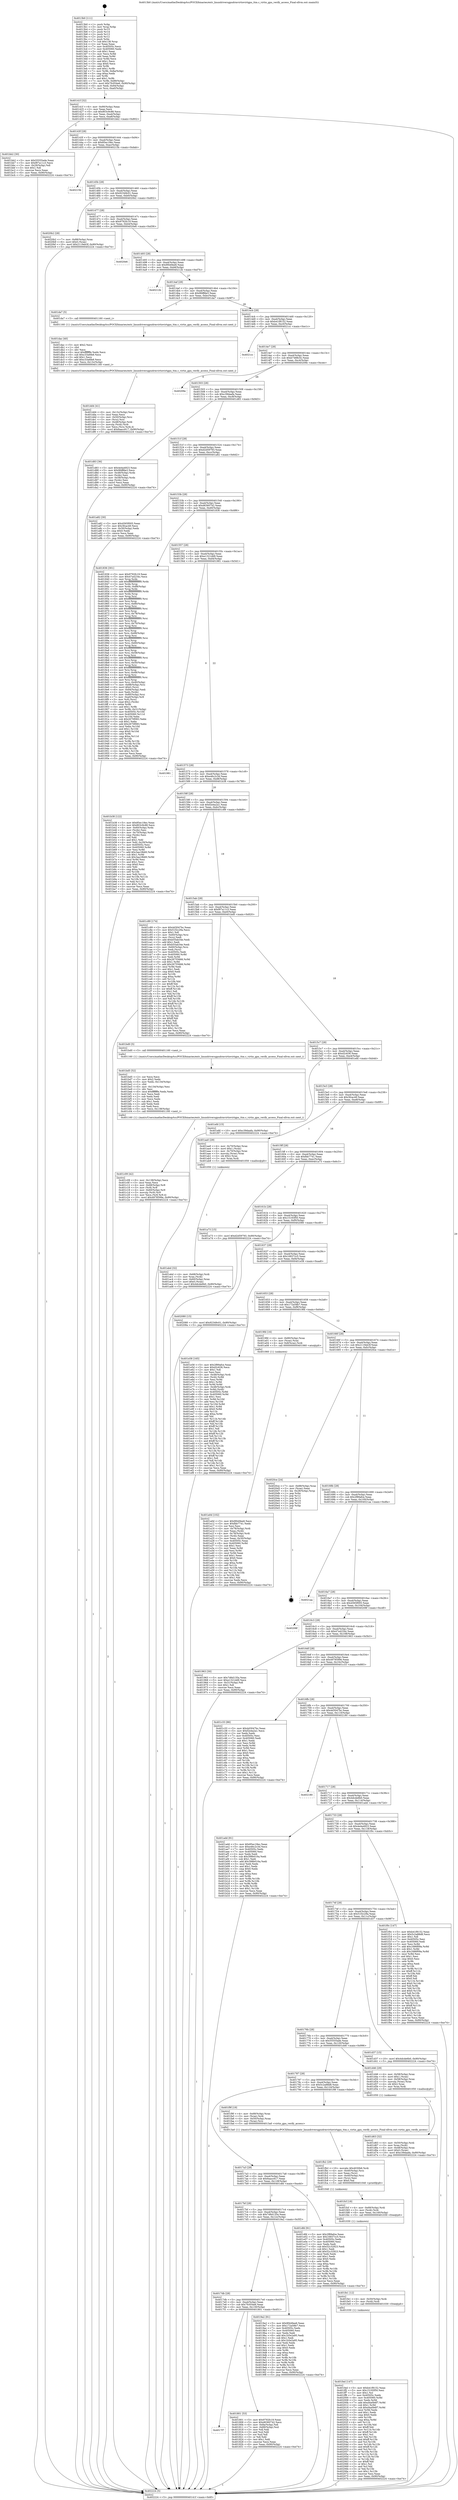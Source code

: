 digraph "0x4013b0" {
  label = "0x4013b0 (/mnt/c/Users/mathe/Desktop/tcc/POCII/binaries/extr_linuxdriversgpudrmvirtiovirtgpu_ttm.c_virtio_gpu_verify_access_Final-ollvm.out::main(0))"
  labelloc = "t"
  node[shape=record]

  Entry [label="",width=0.3,height=0.3,shape=circle,fillcolor=black,style=filled]
  "0x40141f" [label="{
     0x40141f [32]\l
     | [instrs]\l
     &nbsp;&nbsp;0x40141f \<+6\>: mov -0x90(%rbp),%eax\l
     &nbsp;&nbsp;0x401425 \<+2\>: mov %eax,%ecx\l
     &nbsp;&nbsp;0x401427 \<+6\>: sub $0x803c9c88,%ecx\l
     &nbsp;&nbsp;0x40142d \<+6\>: mov %eax,-0xa4(%rbp)\l
     &nbsp;&nbsp;0x401433 \<+6\>: mov %ecx,-0xa8(%rbp)\l
     &nbsp;&nbsp;0x401439 \<+6\>: je 0000000000401bb2 \<main+0x802\>\l
  }"]
  "0x401bb2" [label="{
     0x401bb2 [30]\l
     | [instrs]\l
     &nbsp;&nbsp;0x401bb2 \<+5\>: mov $0x55555ade,%eax\l
     &nbsp;&nbsp;0x401bb7 \<+5\>: mov $0xf97a11c3,%ecx\l
     &nbsp;&nbsp;0x401bbc \<+3\>: mov -0x29(%rbp),%dl\l
     &nbsp;&nbsp;0x401bbf \<+3\>: test $0x1,%dl\l
     &nbsp;&nbsp;0x401bc2 \<+3\>: cmovne %ecx,%eax\l
     &nbsp;&nbsp;0x401bc5 \<+6\>: mov %eax,-0x90(%rbp)\l
     &nbsp;&nbsp;0x401bcb \<+5\>: jmp 0000000000402224 \<main+0xe74\>\l
  }"]
  "0x40143f" [label="{
     0x40143f [28]\l
     | [instrs]\l
     &nbsp;&nbsp;0x40143f \<+5\>: jmp 0000000000401444 \<main+0x94\>\l
     &nbsp;&nbsp;0x401444 \<+6\>: mov -0xa4(%rbp),%eax\l
     &nbsp;&nbsp;0x40144a \<+5\>: sub $0x85ec18ec,%eax\l
     &nbsp;&nbsp;0x40144f \<+6\>: mov %eax,-0xac(%rbp)\l
     &nbsp;&nbsp;0x401455 \<+6\>: je 000000000040215b \<main+0xdab\>\l
  }"]
  Exit [label="",width=0.3,height=0.3,shape=circle,fillcolor=black,style=filled,peripheries=2]
  "0x40215b" [label="{
     0x40215b\l
  }", style=dashed]
  "0x40145b" [label="{
     0x40145b [28]\l
     | [instrs]\l
     &nbsp;&nbsp;0x40145b \<+5\>: jmp 0000000000401460 \<main+0xb0\>\l
     &nbsp;&nbsp;0x401460 \<+6\>: mov -0xa4(%rbp),%eax\l
     &nbsp;&nbsp;0x401466 \<+5\>: sub $0x92349c01,%eax\l
     &nbsp;&nbsp;0x40146b \<+6\>: mov %eax,-0xb0(%rbp)\l
     &nbsp;&nbsp;0x401471 \<+6\>: je 00000000004020b2 \<main+0xd02\>\l
  }"]
  "0x401fed" [label="{
     0x401fed [147]\l
     | [instrs]\l
     &nbsp;&nbsp;0x401fed \<+5\>: mov $0xb41f8152,%eax\l
     &nbsp;&nbsp;0x401ff2 \<+5\>: mov $0x15193f50,%esi\l
     &nbsp;&nbsp;0x401ff7 \<+2\>: mov $0x1,%cl\l
     &nbsp;&nbsp;0x401ff9 \<+7\>: mov 0x40505c,%edx\l
     &nbsp;&nbsp;0x402000 \<+8\>: mov 0x405060,%r8d\l
     &nbsp;&nbsp;0x402008 \<+3\>: mov %edx,%r9d\l
     &nbsp;&nbsp;0x40200b \<+7\>: add $0xd4a0b6f7,%r9d\l
     &nbsp;&nbsp;0x402012 \<+4\>: sub $0x1,%r9d\l
     &nbsp;&nbsp;0x402016 \<+7\>: sub $0xd4a0b6f7,%r9d\l
     &nbsp;&nbsp;0x40201d \<+4\>: imul %r9d,%edx\l
     &nbsp;&nbsp;0x402021 \<+3\>: and $0x1,%edx\l
     &nbsp;&nbsp;0x402024 \<+3\>: cmp $0x0,%edx\l
     &nbsp;&nbsp;0x402027 \<+4\>: sete %r10b\l
     &nbsp;&nbsp;0x40202b \<+4\>: cmp $0xa,%r8d\l
     &nbsp;&nbsp;0x40202f \<+4\>: setl %r11b\l
     &nbsp;&nbsp;0x402033 \<+3\>: mov %r10b,%bl\l
     &nbsp;&nbsp;0x402036 \<+3\>: xor $0xff,%bl\l
     &nbsp;&nbsp;0x402039 \<+3\>: mov %r11b,%r14b\l
     &nbsp;&nbsp;0x40203c \<+4\>: xor $0xff,%r14b\l
     &nbsp;&nbsp;0x402040 \<+3\>: xor $0x1,%cl\l
     &nbsp;&nbsp;0x402043 \<+3\>: mov %bl,%r15b\l
     &nbsp;&nbsp;0x402046 \<+4\>: and $0xff,%r15b\l
     &nbsp;&nbsp;0x40204a \<+3\>: and %cl,%r10b\l
     &nbsp;&nbsp;0x40204d \<+3\>: mov %r14b,%r12b\l
     &nbsp;&nbsp;0x402050 \<+4\>: and $0xff,%r12b\l
     &nbsp;&nbsp;0x402054 \<+3\>: and %cl,%r11b\l
     &nbsp;&nbsp;0x402057 \<+3\>: or %r10b,%r15b\l
     &nbsp;&nbsp;0x40205a \<+3\>: or %r11b,%r12b\l
     &nbsp;&nbsp;0x40205d \<+3\>: xor %r12b,%r15b\l
     &nbsp;&nbsp;0x402060 \<+3\>: or %r14b,%bl\l
     &nbsp;&nbsp;0x402063 \<+3\>: xor $0xff,%bl\l
     &nbsp;&nbsp;0x402066 \<+3\>: or $0x1,%cl\l
     &nbsp;&nbsp;0x402069 \<+2\>: and %cl,%bl\l
     &nbsp;&nbsp;0x40206b \<+3\>: or %bl,%r15b\l
     &nbsp;&nbsp;0x40206e \<+4\>: test $0x1,%r15b\l
     &nbsp;&nbsp;0x402072 \<+3\>: cmovne %esi,%eax\l
     &nbsp;&nbsp;0x402075 \<+6\>: mov %eax,-0x90(%rbp)\l
     &nbsp;&nbsp;0x40207b \<+5\>: jmp 0000000000402224 \<main+0xe74\>\l
  }"]
  "0x4020b2" [label="{
     0x4020b2 [28]\l
     | [instrs]\l
     &nbsp;&nbsp;0x4020b2 \<+7\>: mov -0x88(%rbp),%rax\l
     &nbsp;&nbsp;0x4020b9 \<+6\>: movl $0x0,(%rax)\l
     &nbsp;&nbsp;0x4020bf \<+10\>: movl $0x2119eb3f,-0x90(%rbp)\l
     &nbsp;&nbsp;0x4020c9 \<+5\>: jmp 0000000000402224 \<main+0xe74\>\l
  }"]
  "0x401477" [label="{
     0x401477 [28]\l
     | [instrs]\l
     &nbsp;&nbsp;0x401477 \<+5\>: jmp 000000000040147c \<main+0xcc\>\l
     &nbsp;&nbsp;0x40147c \<+6\>: mov -0xa4(%rbp),%eax\l
     &nbsp;&nbsp;0x401482 \<+5\>: sub $0x9792fc19,%eax\l
     &nbsp;&nbsp;0x401487 \<+6\>: mov %eax,-0xb4(%rbp)\l
     &nbsp;&nbsp;0x40148d \<+6\>: je 00000000004020e6 \<main+0xd36\>\l
  }"]
  "0x401fe1" [label="{
     0x401fe1 [12]\l
     | [instrs]\l
     &nbsp;&nbsp;0x401fe1 \<+4\>: mov -0x50(%rbp),%rdi\l
     &nbsp;&nbsp;0x401fe5 \<+3\>: mov (%rdi),%rdi\l
     &nbsp;&nbsp;0x401fe8 \<+5\>: call 0000000000401030 \<free@plt\>\l
     | [calls]\l
     &nbsp;&nbsp;0x401030 \{1\} (unknown)\l
  }"]
  "0x4020e6" [label="{
     0x4020e6\l
  }", style=dashed]
  "0x401493" [label="{
     0x401493 [28]\l
     | [instrs]\l
     &nbsp;&nbsp;0x401493 \<+5\>: jmp 0000000000401498 \<main+0xe8\>\l
     &nbsp;&nbsp;0x401498 \<+6\>: mov -0xa4(%rbp),%eax\l
     &nbsp;&nbsp;0x40149e \<+5\>: sub $0x9f449ee6,%eax\l
     &nbsp;&nbsp;0x4014a3 \<+6\>: mov %eax,-0xb8(%rbp)\l
     &nbsp;&nbsp;0x4014a9 \<+6\>: je 000000000040212b \<main+0xd7b\>\l
  }"]
  "0x401fcf" [label="{
     0x401fcf [18]\l
     | [instrs]\l
     &nbsp;&nbsp;0x401fcf \<+4\>: mov -0x68(%rbp),%rdi\l
     &nbsp;&nbsp;0x401fd3 \<+3\>: mov (%rdi),%rdi\l
     &nbsp;&nbsp;0x401fd6 \<+6\>: mov %eax,-0x140(%rbp)\l
     &nbsp;&nbsp;0x401fdc \<+5\>: call 0000000000401030 \<free@plt\>\l
     | [calls]\l
     &nbsp;&nbsp;0x401030 \{1\} (unknown)\l
  }"]
  "0x40212b" [label="{
     0x40212b\l
  }", style=dashed]
  "0x4014af" [label="{
     0x4014af [28]\l
     | [instrs]\l
     &nbsp;&nbsp;0x4014af \<+5\>: jmp 00000000004014b4 \<main+0x104\>\l
     &nbsp;&nbsp;0x4014b4 \<+6\>: mov -0xa4(%rbp),%eax\l
     &nbsp;&nbsp;0x4014ba \<+5\>: sub $0x9fdffde3,%eax\l
     &nbsp;&nbsp;0x4014bf \<+6\>: mov %eax,-0xbc(%rbp)\l
     &nbsp;&nbsp;0x4014c5 \<+6\>: je 0000000000401da7 \<main+0x9f7\>\l
  }"]
  "0x401fb2" [label="{
     0x401fb2 [29]\l
     | [instrs]\l
     &nbsp;&nbsp;0x401fb2 \<+10\>: movabs $0x4030b6,%rdi\l
     &nbsp;&nbsp;0x401fbc \<+4\>: mov -0x40(%rbp),%rsi\l
     &nbsp;&nbsp;0x401fc0 \<+2\>: mov %eax,(%rsi)\l
     &nbsp;&nbsp;0x401fc2 \<+4\>: mov -0x40(%rbp),%rsi\l
     &nbsp;&nbsp;0x401fc6 \<+2\>: mov (%rsi),%esi\l
     &nbsp;&nbsp;0x401fc8 \<+2\>: mov $0x0,%al\l
     &nbsp;&nbsp;0x401fca \<+5\>: call 0000000000401040 \<printf@plt\>\l
     | [calls]\l
     &nbsp;&nbsp;0x401040 \{1\} (unknown)\l
  }"]
  "0x401da7" [label="{
     0x401da7 [5]\l
     | [instrs]\l
     &nbsp;&nbsp;0x401da7 \<+5\>: call 0000000000401160 \<next_i\>\l
     | [calls]\l
     &nbsp;&nbsp;0x401160 \{1\} (/mnt/c/Users/mathe/Desktop/tcc/POCII/binaries/extr_linuxdriversgpudrmvirtiovirtgpu_ttm.c_virtio_gpu_verify_access_Final-ollvm.out::next_i)\l
  }"]
  "0x4014cb" [label="{
     0x4014cb [28]\l
     | [instrs]\l
     &nbsp;&nbsp;0x4014cb \<+5\>: jmp 00000000004014d0 \<main+0x120\>\l
     &nbsp;&nbsp;0x4014d0 \<+6\>: mov -0xa4(%rbp),%eax\l
     &nbsp;&nbsp;0x4014d6 \<+5\>: sub $0xb41f8152,%eax\l
     &nbsp;&nbsp;0x4014db \<+6\>: mov %eax,-0xc0(%rbp)\l
     &nbsp;&nbsp;0x4014e1 \<+6\>: je 00000000004021cc \<main+0xe1c\>\l
  }"]
  "0x401dd4" [label="{
     0x401dd4 [41]\l
     | [instrs]\l
     &nbsp;&nbsp;0x401dd4 \<+6\>: mov -0x13c(%rbp),%ecx\l
     &nbsp;&nbsp;0x401dda \<+3\>: imul %eax,%ecx\l
     &nbsp;&nbsp;0x401ddd \<+4\>: mov -0x50(%rbp),%rsi\l
     &nbsp;&nbsp;0x401de1 \<+3\>: mov (%rsi),%rsi\l
     &nbsp;&nbsp;0x401de4 \<+4\>: mov -0x48(%rbp),%rdi\l
     &nbsp;&nbsp;0x401de8 \<+3\>: movslq (%rdi),%rdi\l
     &nbsp;&nbsp;0x401deb \<+3\>: mov %ecx,(%rsi,%rdi,4)\l
     &nbsp;&nbsp;0x401dee \<+10\>: movl $0x6aacc617,-0x90(%rbp)\l
     &nbsp;&nbsp;0x401df8 \<+5\>: jmp 0000000000402224 \<main+0xe74\>\l
  }"]
  "0x4021cc" [label="{
     0x4021cc\l
  }", style=dashed]
  "0x4014e7" [label="{
     0x4014e7 [28]\l
     | [instrs]\l
     &nbsp;&nbsp;0x4014e7 \<+5\>: jmp 00000000004014ec \<main+0x13c\>\l
     &nbsp;&nbsp;0x4014ec \<+6\>: mov -0xa4(%rbp),%eax\l
     &nbsp;&nbsp;0x4014f2 \<+5\>: sub $0xb7488c5c,%eax\l
     &nbsp;&nbsp;0x4014f7 \<+6\>: mov %eax,-0xc4(%rbp)\l
     &nbsp;&nbsp;0x4014fd \<+6\>: je 000000000040209e \<main+0xcee\>\l
  }"]
  "0x401dac" [label="{
     0x401dac [40]\l
     | [instrs]\l
     &nbsp;&nbsp;0x401dac \<+5\>: mov $0x2,%ecx\l
     &nbsp;&nbsp;0x401db1 \<+1\>: cltd\l
     &nbsp;&nbsp;0x401db2 \<+2\>: idiv %ecx\l
     &nbsp;&nbsp;0x401db4 \<+6\>: imul $0xfffffffe,%edx,%ecx\l
     &nbsp;&nbsp;0x401dba \<+6\>: sub $0xc33a6fe8,%ecx\l
     &nbsp;&nbsp;0x401dc0 \<+3\>: add $0x1,%ecx\l
     &nbsp;&nbsp;0x401dc3 \<+6\>: add $0xc33a6fe8,%ecx\l
     &nbsp;&nbsp;0x401dc9 \<+6\>: mov %ecx,-0x13c(%rbp)\l
     &nbsp;&nbsp;0x401dcf \<+5\>: call 0000000000401160 \<next_i\>\l
     | [calls]\l
     &nbsp;&nbsp;0x401160 \{1\} (/mnt/c/Users/mathe/Desktop/tcc/POCII/binaries/extr_linuxdriversgpudrmvirtiovirtgpu_ttm.c_virtio_gpu_verify_access_Final-ollvm.out::next_i)\l
  }"]
  "0x40209e" [label="{
     0x40209e\l
  }", style=dashed]
  "0x401503" [label="{
     0x401503 [28]\l
     | [instrs]\l
     &nbsp;&nbsp;0x401503 \<+5\>: jmp 0000000000401508 \<main+0x158\>\l
     &nbsp;&nbsp;0x401508 \<+6\>: mov -0xa4(%rbp),%eax\l
     &nbsp;&nbsp;0x40150e \<+5\>: sub $0xc39daafa,%eax\l
     &nbsp;&nbsp;0x401513 \<+6\>: mov %eax,-0xc8(%rbp)\l
     &nbsp;&nbsp;0x401519 \<+6\>: je 0000000000401d83 \<main+0x9d3\>\l
  }"]
  "0x401d63" [label="{
     0x401d63 [32]\l
     | [instrs]\l
     &nbsp;&nbsp;0x401d63 \<+4\>: mov -0x50(%rbp),%rdi\l
     &nbsp;&nbsp;0x401d67 \<+3\>: mov %rax,(%rdi)\l
     &nbsp;&nbsp;0x401d6a \<+4\>: mov -0x48(%rbp),%rax\l
     &nbsp;&nbsp;0x401d6e \<+6\>: movl $0x0,(%rax)\l
     &nbsp;&nbsp;0x401d74 \<+10\>: movl $0xc39daafa,-0x90(%rbp)\l
     &nbsp;&nbsp;0x401d7e \<+5\>: jmp 0000000000402224 \<main+0xe74\>\l
  }"]
  "0x401d83" [label="{
     0x401d83 [36]\l
     | [instrs]\l
     &nbsp;&nbsp;0x401d83 \<+5\>: mov $0x4e4a4923,%eax\l
     &nbsp;&nbsp;0x401d88 \<+5\>: mov $0x9fdffde3,%ecx\l
     &nbsp;&nbsp;0x401d8d \<+4\>: mov -0x48(%rbp),%rdx\l
     &nbsp;&nbsp;0x401d91 \<+2\>: mov (%rdx),%esi\l
     &nbsp;&nbsp;0x401d93 \<+4\>: mov -0x58(%rbp),%rdx\l
     &nbsp;&nbsp;0x401d97 \<+2\>: cmp (%rdx),%esi\l
     &nbsp;&nbsp;0x401d99 \<+3\>: cmovl %ecx,%eax\l
     &nbsp;&nbsp;0x401d9c \<+6\>: mov %eax,-0x90(%rbp)\l
     &nbsp;&nbsp;0x401da2 \<+5\>: jmp 0000000000402224 \<main+0xe74\>\l
  }"]
  "0x40151f" [label="{
     0x40151f [28]\l
     | [instrs]\l
     &nbsp;&nbsp;0x40151f \<+5\>: jmp 0000000000401524 \<main+0x174\>\l
     &nbsp;&nbsp;0x401524 \<+6\>: mov -0xa4(%rbp),%eax\l
     &nbsp;&nbsp;0x40152a \<+5\>: sub $0xd2d59793,%eax\l
     &nbsp;&nbsp;0x40152f \<+6\>: mov %eax,-0xcc(%rbp)\l
     &nbsp;&nbsp;0x401535 \<+6\>: je 0000000000401a82 \<main+0x6d2\>\l
  }"]
  "0x401c09" [label="{
     0x401c09 [42]\l
     | [instrs]\l
     &nbsp;&nbsp;0x401c09 \<+6\>: mov -0x138(%rbp),%ecx\l
     &nbsp;&nbsp;0x401c0f \<+3\>: imul %eax,%ecx\l
     &nbsp;&nbsp;0x401c12 \<+4\>: mov -0x68(%rbp),%r8\l
     &nbsp;&nbsp;0x401c16 \<+3\>: mov (%r8),%r8\l
     &nbsp;&nbsp;0x401c19 \<+4\>: mov -0x60(%rbp),%r9\l
     &nbsp;&nbsp;0x401c1d \<+3\>: movslq (%r9),%r9\l
     &nbsp;&nbsp;0x401c20 \<+4\>: mov %ecx,(%r8,%r9,4)\l
     &nbsp;&nbsp;0x401c24 \<+10\>: movl $0x4978599e,-0x90(%rbp)\l
     &nbsp;&nbsp;0x401c2e \<+5\>: jmp 0000000000402224 \<main+0xe74\>\l
  }"]
  "0x401a82" [label="{
     0x401a82 [30]\l
     | [instrs]\l
     &nbsp;&nbsp;0x401a82 \<+5\>: mov $0x4565f005,%eax\l
     &nbsp;&nbsp;0x401a87 \<+5\>: mov $0x3fcac49,%ecx\l
     &nbsp;&nbsp;0x401a8c \<+3\>: mov -0x30(%rbp),%edx\l
     &nbsp;&nbsp;0x401a8f \<+3\>: cmp $0x0,%edx\l
     &nbsp;&nbsp;0x401a92 \<+3\>: cmove %ecx,%eax\l
     &nbsp;&nbsp;0x401a95 \<+6\>: mov %eax,-0x90(%rbp)\l
     &nbsp;&nbsp;0x401a9b \<+5\>: jmp 0000000000402224 \<main+0xe74\>\l
  }"]
  "0x40153b" [label="{
     0x40153b [28]\l
     | [instrs]\l
     &nbsp;&nbsp;0x40153b \<+5\>: jmp 0000000000401540 \<main+0x190\>\l
     &nbsp;&nbsp;0x401540 \<+6\>: mov -0xa4(%rbp),%eax\l
     &nbsp;&nbsp;0x401546 \<+5\>: sub $0xd6360742,%eax\l
     &nbsp;&nbsp;0x40154b \<+6\>: mov %eax,-0xd0(%rbp)\l
     &nbsp;&nbsp;0x401551 \<+6\>: je 0000000000401836 \<main+0x486\>\l
  }"]
  "0x401bd5" [label="{
     0x401bd5 [52]\l
     | [instrs]\l
     &nbsp;&nbsp;0x401bd5 \<+2\>: xor %ecx,%ecx\l
     &nbsp;&nbsp;0x401bd7 \<+5\>: mov $0x2,%edx\l
     &nbsp;&nbsp;0x401bdc \<+6\>: mov %edx,-0x134(%rbp)\l
     &nbsp;&nbsp;0x401be2 \<+1\>: cltd\l
     &nbsp;&nbsp;0x401be3 \<+6\>: mov -0x134(%rbp),%esi\l
     &nbsp;&nbsp;0x401be9 \<+2\>: idiv %esi\l
     &nbsp;&nbsp;0x401beb \<+6\>: imul $0xfffffffe,%edx,%edx\l
     &nbsp;&nbsp;0x401bf1 \<+2\>: mov %ecx,%edi\l
     &nbsp;&nbsp;0x401bf3 \<+2\>: sub %edx,%edi\l
     &nbsp;&nbsp;0x401bf5 \<+2\>: mov %ecx,%edx\l
     &nbsp;&nbsp;0x401bf7 \<+3\>: sub $0x1,%edx\l
     &nbsp;&nbsp;0x401bfa \<+2\>: add %edx,%edi\l
     &nbsp;&nbsp;0x401bfc \<+2\>: sub %edi,%ecx\l
     &nbsp;&nbsp;0x401bfe \<+6\>: mov %ecx,-0x138(%rbp)\l
     &nbsp;&nbsp;0x401c04 \<+5\>: call 0000000000401160 \<next_i\>\l
     | [calls]\l
     &nbsp;&nbsp;0x401160 \{1\} (/mnt/c/Users/mathe/Desktop/tcc/POCII/binaries/extr_linuxdriversgpudrmvirtiovirtgpu_ttm.c_virtio_gpu_verify_access_Final-ollvm.out::next_i)\l
  }"]
  "0x401836" [label="{
     0x401836 [301]\l
     | [instrs]\l
     &nbsp;&nbsp;0x401836 \<+5\>: mov $0x9792fc19,%eax\l
     &nbsp;&nbsp;0x40183b \<+5\>: mov $0x47a4234c,%ecx\l
     &nbsp;&nbsp;0x401840 \<+3\>: mov %rsp,%rdx\l
     &nbsp;&nbsp;0x401843 \<+4\>: add $0xfffffffffffffff0,%rdx\l
     &nbsp;&nbsp;0x401847 \<+3\>: mov %rdx,%rsp\l
     &nbsp;&nbsp;0x40184a \<+7\>: mov %rdx,-0x88(%rbp)\l
     &nbsp;&nbsp;0x401851 \<+3\>: mov %rsp,%rdx\l
     &nbsp;&nbsp;0x401854 \<+4\>: add $0xfffffffffffffff0,%rdx\l
     &nbsp;&nbsp;0x401858 \<+3\>: mov %rdx,%rsp\l
     &nbsp;&nbsp;0x40185b \<+3\>: mov %rsp,%rsi\l
     &nbsp;&nbsp;0x40185e \<+4\>: add $0xfffffffffffffff0,%rsi\l
     &nbsp;&nbsp;0x401862 \<+3\>: mov %rsi,%rsp\l
     &nbsp;&nbsp;0x401865 \<+4\>: mov %rsi,-0x80(%rbp)\l
     &nbsp;&nbsp;0x401869 \<+3\>: mov %rsp,%rsi\l
     &nbsp;&nbsp;0x40186c \<+4\>: add $0xfffffffffffffff0,%rsi\l
     &nbsp;&nbsp;0x401870 \<+3\>: mov %rsi,%rsp\l
     &nbsp;&nbsp;0x401873 \<+4\>: mov %rsi,-0x78(%rbp)\l
     &nbsp;&nbsp;0x401877 \<+3\>: mov %rsp,%rsi\l
     &nbsp;&nbsp;0x40187a \<+4\>: add $0xfffffffffffffff0,%rsi\l
     &nbsp;&nbsp;0x40187e \<+3\>: mov %rsi,%rsp\l
     &nbsp;&nbsp;0x401881 \<+4\>: mov %rsi,-0x70(%rbp)\l
     &nbsp;&nbsp;0x401885 \<+3\>: mov %rsp,%rsi\l
     &nbsp;&nbsp;0x401888 \<+4\>: add $0xfffffffffffffff0,%rsi\l
     &nbsp;&nbsp;0x40188c \<+3\>: mov %rsi,%rsp\l
     &nbsp;&nbsp;0x40188f \<+4\>: mov %rsi,-0x68(%rbp)\l
     &nbsp;&nbsp;0x401893 \<+3\>: mov %rsp,%rsi\l
     &nbsp;&nbsp;0x401896 \<+4\>: add $0xfffffffffffffff0,%rsi\l
     &nbsp;&nbsp;0x40189a \<+3\>: mov %rsi,%rsp\l
     &nbsp;&nbsp;0x40189d \<+4\>: mov %rsi,-0x60(%rbp)\l
     &nbsp;&nbsp;0x4018a1 \<+3\>: mov %rsp,%rsi\l
     &nbsp;&nbsp;0x4018a4 \<+4\>: add $0xfffffffffffffff0,%rsi\l
     &nbsp;&nbsp;0x4018a8 \<+3\>: mov %rsi,%rsp\l
     &nbsp;&nbsp;0x4018ab \<+4\>: mov %rsi,-0x58(%rbp)\l
     &nbsp;&nbsp;0x4018af \<+3\>: mov %rsp,%rsi\l
     &nbsp;&nbsp;0x4018b2 \<+4\>: add $0xfffffffffffffff0,%rsi\l
     &nbsp;&nbsp;0x4018b6 \<+3\>: mov %rsi,%rsp\l
     &nbsp;&nbsp;0x4018b9 \<+4\>: mov %rsi,-0x50(%rbp)\l
     &nbsp;&nbsp;0x4018bd \<+3\>: mov %rsp,%rsi\l
     &nbsp;&nbsp;0x4018c0 \<+4\>: add $0xfffffffffffffff0,%rsi\l
     &nbsp;&nbsp;0x4018c4 \<+3\>: mov %rsi,%rsp\l
     &nbsp;&nbsp;0x4018c7 \<+4\>: mov %rsi,-0x48(%rbp)\l
     &nbsp;&nbsp;0x4018cb \<+3\>: mov %rsp,%rsi\l
     &nbsp;&nbsp;0x4018ce \<+4\>: add $0xfffffffffffffff0,%rsi\l
     &nbsp;&nbsp;0x4018d2 \<+3\>: mov %rsi,%rsp\l
     &nbsp;&nbsp;0x4018d5 \<+4\>: mov %rsi,-0x40(%rbp)\l
     &nbsp;&nbsp;0x4018d9 \<+7\>: mov -0x88(%rbp),%rsi\l
     &nbsp;&nbsp;0x4018e0 \<+6\>: movl $0x0,(%rsi)\l
     &nbsp;&nbsp;0x4018e6 \<+6\>: mov -0x94(%rbp),%edi\l
     &nbsp;&nbsp;0x4018ec \<+2\>: mov %edi,(%rdx)\l
     &nbsp;&nbsp;0x4018ee \<+4\>: mov -0x80(%rbp),%rsi\l
     &nbsp;&nbsp;0x4018f2 \<+7\>: mov -0xa0(%rbp),%r8\l
     &nbsp;&nbsp;0x4018f9 \<+3\>: mov %r8,(%rsi)\l
     &nbsp;&nbsp;0x4018fc \<+3\>: cmpl $0x2,(%rdx)\l
     &nbsp;&nbsp;0x4018ff \<+4\>: setne %r9b\l
     &nbsp;&nbsp;0x401903 \<+4\>: and $0x1,%r9b\l
     &nbsp;&nbsp;0x401907 \<+4\>: mov %r9b,-0x31(%rbp)\l
     &nbsp;&nbsp;0x40190b \<+8\>: mov 0x40505c,%r10d\l
     &nbsp;&nbsp;0x401913 \<+8\>: mov 0x405060,%r11d\l
     &nbsp;&nbsp;0x40191b \<+3\>: mov %r10d,%ebx\l
     &nbsp;&nbsp;0x40191e \<+6\>: sub $0x2670f083,%ebx\l
     &nbsp;&nbsp;0x401924 \<+3\>: sub $0x1,%ebx\l
     &nbsp;&nbsp;0x401927 \<+6\>: add $0x2670f083,%ebx\l
     &nbsp;&nbsp;0x40192d \<+4\>: imul %ebx,%r10d\l
     &nbsp;&nbsp;0x401931 \<+4\>: and $0x1,%r10d\l
     &nbsp;&nbsp;0x401935 \<+4\>: cmp $0x0,%r10d\l
     &nbsp;&nbsp;0x401939 \<+4\>: sete %r9b\l
     &nbsp;&nbsp;0x40193d \<+4\>: cmp $0xa,%r11d\l
     &nbsp;&nbsp;0x401941 \<+4\>: setl %r14b\l
     &nbsp;&nbsp;0x401945 \<+3\>: mov %r9b,%r15b\l
     &nbsp;&nbsp;0x401948 \<+3\>: and %r14b,%r15b\l
     &nbsp;&nbsp;0x40194b \<+3\>: xor %r14b,%r9b\l
     &nbsp;&nbsp;0x40194e \<+3\>: or %r9b,%r15b\l
     &nbsp;&nbsp;0x401951 \<+4\>: test $0x1,%r15b\l
     &nbsp;&nbsp;0x401955 \<+3\>: cmovne %ecx,%eax\l
     &nbsp;&nbsp;0x401958 \<+6\>: mov %eax,-0x90(%rbp)\l
     &nbsp;&nbsp;0x40195e \<+5\>: jmp 0000000000402224 \<main+0xe74\>\l
  }"]
  "0x401557" [label="{
     0x401557 [28]\l
     | [instrs]\l
     &nbsp;&nbsp;0x401557 \<+5\>: jmp 000000000040155c \<main+0x1ac\>\l
     &nbsp;&nbsp;0x40155c \<+6\>: mov -0xa4(%rbp),%eax\l
     &nbsp;&nbsp;0x401562 \<+5\>: sub $0xe1321dd9,%eax\l
     &nbsp;&nbsp;0x401567 \<+6\>: mov %eax,-0xd4(%rbp)\l
     &nbsp;&nbsp;0x40156d \<+6\>: je 0000000000401981 \<main+0x5d1\>\l
  }"]
  "0x401abd" [label="{
     0x401abd [32]\l
     | [instrs]\l
     &nbsp;&nbsp;0x401abd \<+4\>: mov -0x68(%rbp),%rdi\l
     &nbsp;&nbsp;0x401ac1 \<+3\>: mov %rax,(%rdi)\l
     &nbsp;&nbsp;0x401ac4 \<+4\>: mov -0x60(%rbp),%rax\l
     &nbsp;&nbsp;0x401ac8 \<+6\>: movl $0x0,(%rax)\l
     &nbsp;&nbsp;0x401ace \<+10\>: movl $0x4dcde6b0,-0x90(%rbp)\l
     &nbsp;&nbsp;0x401ad8 \<+5\>: jmp 0000000000402224 \<main+0xe74\>\l
  }"]
  "0x401981" [label="{
     0x401981\l
  }", style=dashed]
  "0x401573" [label="{
     0x401573 [28]\l
     | [instrs]\l
     &nbsp;&nbsp;0x401573 \<+5\>: jmp 0000000000401578 \<main+0x1c8\>\l
     &nbsp;&nbsp;0x401578 \<+6\>: mov -0xa4(%rbp),%eax\l
     &nbsp;&nbsp;0x40157e \<+5\>: sub $0xe46c2c3d,%eax\l
     &nbsp;&nbsp;0x401583 \<+6\>: mov %eax,-0xd8(%rbp)\l
     &nbsp;&nbsp;0x401589 \<+6\>: je 0000000000401b38 \<main+0x788\>\l
  }"]
  "0x401a0d" [label="{
     0x401a0d [102]\l
     | [instrs]\l
     &nbsp;&nbsp;0x401a0d \<+5\>: mov $0x9f449ee6,%ecx\l
     &nbsp;&nbsp;0x401a12 \<+5\>: mov $0xfbb7741,%edx\l
     &nbsp;&nbsp;0x401a17 \<+2\>: xor %esi,%esi\l
     &nbsp;&nbsp;0x401a19 \<+4\>: mov -0x78(%rbp),%rdi\l
     &nbsp;&nbsp;0x401a1d \<+2\>: mov %eax,(%rdi)\l
     &nbsp;&nbsp;0x401a1f \<+4\>: mov -0x78(%rbp),%rdi\l
     &nbsp;&nbsp;0x401a23 \<+2\>: mov (%rdi),%eax\l
     &nbsp;&nbsp;0x401a25 \<+3\>: mov %eax,-0x30(%rbp)\l
     &nbsp;&nbsp;0x401a28 \<+7\>: mov 0x40505c,%eax\l
     &nbsp;&nbsp;0x401a2f \<+8\>: mov 0x405060,%r8d\l
     &nbsp;&nbsp;0x401a37 \<+3\>: sub $0x1,%esi\l
     &nbsp;&nbsp;0x401a3a \<+3\>: mov %eax,%r9d\l
     &nbsp;&nbsp;0x401a3d \<+3\>: add %esi,%r9d\l
     &nbsp;&nbsp;0x401a40 \<+4\>: imul %r9d,%eax\l
     &nbsp;&nbsp;0x401a44 \<+3\>: and $0x1,%eax\l
     &nbsp;&nbsp;0x401a47 \<+3\>: cmp $0x0,%eax\l
     &nbsp;&nbsp;0x401a4a \<+4\>: sete %r10b\l
     &nbsp;&nbsp;0x401a4e \<+4\>: cmp $0xa,%r8d\l
     &nbsp;&nbsp;0x401a52 \<+4\>: setl %r11b\l
     &nbsp;&nbsp;0x401a56 \<+3\>: mov %r10b,%bl\l
     &nbsp;&nbsp;0x401a59 \<+3\>: and %r11b,%bl\l
     &nbsp;&nbsp;0x401a5c \<+3\>: xor %r11b,%r10b\l
     &nbsp;&nbsp;0x401a5f \<+3\>: or %r10b,%bl\l
     &nbsp;&nbsp;0x401a62 \<+3\>: test $0x1,%bl\l
     &nbsp;&nbsp;0x401a65 \<+3\>: cmovne %edx,%ecx\l
     &nbsp;&nbsp;0x401a68 \<+6\>: mov %ecx,-0x90(%rbp)\l
     &nbsp;&nbsp;0x401a6e \<+5\>: jmp 0000000000402224 \<main+0xe74\>\l
  }"]
  "0x401b38" [label="{
     0x401b38 [122]\l
     | [instrs]\l
     &nbsp;&nbsp;0x401b38 \<+5\>: mov $0x85ec18ec,%eax\l
     &nbsp;&nbsp;0x401b3d \<+5\>: mov $0x803c9c88,%ecx\l
     &nbsp;&nbsp;0x401b42 \<+4\>: mov -0x60(%rbp),%rdx\l
     &nbsp;&nbsp;0x401b46 \<+2\>: mov (%rdx),%esi\l
     &nbsp;&nbsp;0x401b48 \<+4\>: mov -0x70(%rbp),%rdx\l
     &nbsp;&nbsp;0x401b4c \<+2\>: cmp (%rdx),%esi\l
     &nbsp;&nbsp;0x401b4e \<+4\>: setl %dil\l
     &nbsp;&nbsp;0x401b52 \<+4\>: and $0x1,%dil\l
     &nbsp;&nbsp;0x401b56 \<+4\>: mov %dil,-0x29(%rbp)\l
     &nbsp;&nbsp;0x401b5a \<+7\>: mov 0x40505c,%esi\l
     &nbsp;&nbsp;0x401b61 \<+8\>: mov 0x405060,%r8d\l
     &nbsp;&nbsp;0x401b69 \<+3\>: mov %esi,%r9d\l
     &nbsp;&nbsp;0x401b6c \<+7\>: add $0x3aa18b60,%r9d\l
     &nbsp;&nbsp;0x401b73 \<+4\>: sub $0x1,%r9d\l
     &nbsp;&nbsp;0x401b77 \<+7\>: sub $0x3aa18b60,%r9d\l
     &nbsp;&nbsp;0x401b7e \<+4\>: imul %r9d,%esi\l
     &nbsp;&nbsp;0x401b82 \<+3\>: and $0x1,%esi\l
     &nbsp;&nbsp;0x401b85 \<+3\>: cmp $0x0,%esi\l
     &nbsp;&nbsp;0x401b88 \<+4\>: sete %dil\l
     &nbsp;&nbsp;0x401b8c \<+4\>: cmp $0xa,%r8d\l
     &nbsp;&nbsp;0x401b90 \<+4\>: setl %r10b\l
     &nbsp;&nbsp;0x401b94 \<+3\>: mov %dil,%r11b\l
     &nbsp;&nbsp;0x401b97 \<+3\>: and %r10b,%r11b\l
     &nbsp;&nbsp;0x401b9a \<+3\>: xor %r10b,%dil\l
     &nbsp;&nbsp;0x401b9d \<+3\>: or %dil,%r11b\l
     &nbsp;&nbsp;0x401ba0 \<+4\>: test $0x1,%r11b\l
     &nbsp;&nbsp;0x401ba4 \<+3\>: cmovne %ecx,%eax\l
     &nbsp;&nbsp;0x401ba7 \<+6\>: mov %eax,-0x90(%rbp)\l
     &nbsp;&nbsp;0x401bad \<+5\>: jmp 0000000000402224 \<main+0xe74\>\l
  }"]
  "0x40158f" [label="{
     0x40158f [28]\l
     | [instrs]\l
     &nbsp;&nbsp;0x40158f \<+5\>: jmp 0000000000401594 \<main+0x1e4\>\l
     &nbsp;&nbsp;0x401594 \<+6\>: mov -0xa4(%rbp),%eax\l
     &nbsp;&nbsp;0x40159a \<+5\>: sub $0xf2e4a2a1,%eax\l
     &nbsp;&nbsp;0x40159f \<+6\>: mov %eax,-0xdc(%rbp)\l
     &nbsp;&nbsp;0x4015a5 \<+6\>: je 0000000000401c89 \<main+0x8d9\>\l
  }"]
  "0x4013b0" [label="{
     0x4013b0 [111]\l
     | [instrs]\l
     &nbsp;&nbsp;0x4013b0 \<+1\>: push %rbp\l
     &nbsp;&nbsp;0x4013b1 \<+3\>: mov %rsp,%rbp\l
     &nbsp;&nbsp;0x4013b4 \<+2\>: push %r15\l
     &nbsp;&nbsp;0x4013b6 \<+2\>: push %r14\l
     &nbsp;&nbsp;0x4013b8 \<+2\>: push %r13\l
     &nbsp;&nbsp;0x4013ba \<+2\>: push %r12\l
     &nbsp;&nbsp;0x4013bc \<+1\>: push %rbx\l
     &nbsp;&nbsp;0x4013bd \<+7\>: sub $0x138,%rsp\l
     &nbsp;&nbsp;0x4013c4 \<+2\>: xor %eax,%eax\l
     &nbsp;&nbsp;0x4013c6 \<+7\>: mov 0x40505c,%ecx\l
     &nbsp;&nbsp;0x4013cd \<+7\>: mov 0x405060,%edx\l
     &nbsp;&nbsp;0x4013d4 \<+3\>: sub $0x1,%eax\l
     &nbsp;&nbsp;0x4013d7 \<+3\>: mov %ecx,%r8d\l
     &nbsp;&nbsp;0x4013da \<+3\>: add %eax,%r8d\l
     &nbsp;&nbsp;0x4013dd \<+4\>: imul %r8d,%ecx\l
     &nbsp;&nbsp;0x4013e1 \<+3\>: and $0x1,%ecx\l
     &nbsp;&nbsp;0x4013e4 \<+3\>: cmp $0x0,%ecx\l
     &nbsp;&nbsp;0x4013e7 \<+4\>: sete %r9b\l
     &nbsp;&nbsp;0x4013eb \<+4\>: and $0x1,%r9b\l
     &nbsp;&nbsp;0x4013ef \<+7\>: mov %r9b,-0x8a(%rbp)\l
     &nbsp;&nbsp;0x4013f6 \<+3\>: cmp $0xa,%edx\l
     &nbsp;&nbsp;0x4013f9 \<+4\>: setl %r9b\l
     &nbsp;&nbsp;0x4013fd \<+4\>: and $0x1,%r9b\l
     &nbsp;&nbsp;0x401401 \<+7\>: mov %r9b,-0x89(%rbp)\l
     &nbsp;&nbsp;0x401408 \<+10\>: movl $0x7fc054e6,-0x90(%rbp)\l
     &nbsp;&nbsp;0x401412 \<+6\>: mov %edi,-0x94(%rbp)\l
     &nbsp;&nbsp;0x401418 \<+7\>: mov %rsi,-0xa0(%rbp)\l
  }"]
  "0x401c89" [label="{
     0x401c89 [174]\l
     | [instrs]\l
     &nbsp;&nbsp;0x401c89 \<+5\>: mov $0x4d3047bc,%eax\l
     &nbsp;&nbsp;0x401c8e \<+5\>: mov $0x51f2c29a,%ecx\l
     &nbsp;&nbsp;0x401c93 \<+2\>: mov $0x1,%dl\l
     &nbsp;&nbsp;0x401c95 \<+4\>: mov -0x60(%rbp),%rsi\l
     &nbsp;&nbsp;0x401c99 \<+2\>: mov (%rsi),%edi\l
     &nbsp;&nbsp;0x401c9b \<+6\>: add $0xb55ab34e,%edi\l
     &nbsp;&nbsp;0x401ca1 \<+3\>: add $0x1,%edi\l
     &nbsp;&nbsp;0x401ca4 \<+6\>: sub $0xb55ab34e,%edi\l
     &nbsp;&nbsp;0x401caa \<+4\>: mov -0x60(%rbp),%rsi\l
     &nbsp;&nbsp;0x401cae \<+2\>: mov %edi,(%rsi)\l
     &nbsp;&nbsp;0x401cb0 \<+7\>: mov 0x40505c,%edi\l
     &nbsp;&nbsp;0x401cb7 \<+8\>: mov 0x405060,%r8d\l
     &nbsp;&nbsp;0x401cbf \<+3\>: mov %edi,%r9d\l
     &nbsp;&nbsp;0x401cc2 \<+7\>: sub $0x26755666,%r9d\l
     &nbsp;&nbsp;0x401cc9 \<+4\>: sub $0x1,%r9d\l
     &nbsp;&nbsp;0x401ccd \<+7\>: add $0x26755666,%r9d\l
     &nbsp;&nbsp;0x401cd4 \<+4\>: imul %r9d,%edi\l
     &nbsp;&nbsp;0x401cd8 \<+3\>: and $0x1,%edi\l
     &nbsp;&nbsp;0x401cdb \<+3\>: cmp $0x0,%edi\l
     &nbsp;&nbsp;0x401cde \<+4\>: sete %r10b\l
     &nbsp;&nbsp;0x401ce2 \<+4\>: cmp $0xa,%r8d\l
     &nbsp;&nbsp;0x401ce6 \<+4\>: setl %r11b\l
     &nbsp;&nbsp;0x401cea \<+3\>: mov %r10b,%bl\l
     &nbsp;&nbsp;0x401ced \<+3\>: xor $0xff,%bl\l
     &nbsp;&nbsp;0x401cf0 \<+3\>: mov %r11b,%r14b\l
     &nbsp;&nbsp;0x401cf3 \<+4\>: xor $0xff,%r14b\l
     &nbsp;&nbsp;0x401cf7 \<+3\>: xor $0x1,%dl\l
     &nbsp;&nbsp;0x401cfa \<+3\>: mov %bl,%r15b\l
     &nbsp;&nbsp;0x401cfd \<+4\>: and $0xff,%r15b\l
     &nbsp;&nbsp;0x401d01 \<+3\>: and %dl,%r10b\l
     &nbsp;&nbsp;0x401d04 \<+3\>: mov %r14b,%r12b\l
     &nbsp;&nbsp;0x401d07 \<+4\>: and $0xff,%r12b\l
     &nbsp;&nbsp;0x401d0b \<+3\>: and %dl,%r11b\l
     &nbsp;&nbsp;0x401d0e \<+3\>: or %r10b,%r15b\l
     &nbsp;&nbsp;0x401d11 \<+3\>: or %r11b,%r12b\l
     &nbsp;&nbsp;0x401d14 \<+3\>: xor %r12b,%r15b\l
     &nbsp;&nbsp;0x401d17 \<+3\>: or %r14b,%bl\l
     &nbsp;&nbsp;0x401d1a \<+3\>: xor $0xff,%bl\l
     &nbsp;&nbsp;0x401d1d \<+3\>: or $0x1,%dl\l
     &nbsp;&nbsp;0x401d20 \<+2\>: and %dl,%bl\l
     &nbsp;&nbsp;0x401d22 \<+3\>: or %bl,%r15b\l
     &nbsp;&nbsp;0x401d25 \<+4\>: test $0x1,%r15b\l
     &nbsp;&nbsp;0x401d29 \<+3\>: cmovne %ecx,%eax\l
     &nbsp;&nbsp;0x401d2c \<+6\>: mov %eax,-0x90(%rbp)\l
     &nbsp;&nbsp;0x401d32 \<+5\>: jmp 0000000000402224 \<main+0xe74\>\l
  }"]
  "0x4015ab" [label="{
     0x4015ab [28]\l
     | [instrs]\l
     &nbsp;&nbsp;0x4015ab \<+5\>: jmp 00000000004015b0 \<main+0x200\>\l
     &nbsp;&nbsp;0x4015b0 \<+6\>: mov -0xa4(%rbp),%eax\l
     &nbsp;&nbsp;0x4015b6 \<+5\>: sub $0xf97a11c3,%eax\l
     &nbsp;&nbsp;0x4015bb \<+6\>: mov %eax,-0xe0(%rbp)\l
     &nbsp;&nbsp;0x4015c1 \<+6\>: je 0000000000401bd0 \<main+0x820\>\l
  }"]
  "0x402224" [label="{
     0x402224 [5]\l
     | [instrs]\l
     &nbsp;&nbsp;0x402224 \<+5\>: jmp 000000000040141f \<main+0x6f\>\l
  }"]
  "0x401bd0" [label="{
     0x401bd0 [5]\l
     | [instrs]\l
     &nbsp;&nbsp;0x401bd0 \<+5\>: call 0000000000401160 \<next_i\>\l
     | [calls]\l
     &nbsp;&nbsp;0x401160 \{1\} (/mnt/c/Users/mathe/Desktop/tcc/POCII/binaries/extr_linuxdriversgpudrmvirtiovirtgpu_ttm.c_virtio_gpu_verify_access_Final-ollvm.out::next_i)\l
  }"]
  "0x4015c7" [label="{
     0x4015c7 [28]\l
     | [instrs]\l
     &nbsp;&nbsp;0x4015c7 \<+5\>: jmp 00000000004015cc \<main+0x21c\>\l
     &nbsp;&nbsp;0x4015cc \<+6\>: mov -0xa4(%rbp),%eax\l
     &nbsp;&nbsp;0x4015d2 \<+5\>: sub $0xd2c636,%eax\l
     &nbsp;&nbsp;0x4015d7 \<+6\>: mov %eax,-0xe4(%rbp)\l
     &nbsp;&nbsp;0x4015dd \<+6\>: je 0000000000401efd \<main+0xb4d\>\l
  }"]
  "0x4017f7" [label="{
     0x4017f7\l
  }", style=dashed]
  "0x401efd" [label="{
     0x401efd [15]\l
     | [instrs]\l
     &nbsp;&nbsp;0x401efd \<+10\>: movl $0xc39daafa,-0x90(%rbp)\l
     &nbsp;&nbsp;0x401f07 \<+5\>: jmp 0000000000402224 \<main+0xe74\>\l
  }"]
  "0x4015e3" [label="{
     0x4015e3 [28]\l
     | [instrs]\l
     &nbsp;&nbsp;0x4015e3 \<+5\>: jmp 00000000004015e8 \<main+0x238\>\l
     &nbsp;&nbsp;0x4015e8 \<+6\>: mov -0xa4(%rbp),%eax\l
     &nbsp;&nbsp;0x4015ee \<+5\>: sub $0x3fcac49,%eax\l
     &nbsp;&nbsp;0x4015f3 \<+6\>: mov %eax,-0xe8(%rbp)\l
     &nbsp;&nbsp;0x4015f9 \<+6\>: je 0000000000401aa0 \<main+0x6f0\>\l
  }"]
  "0x401801" [label="{
     0x401801 [53]\l
     | [instrs]\l
     &nbsp;&nbsp;0x401801 \<+5\>: mov $0x9792fc19,%eax\l
     &nbsp;&nbsp;0x401806 \<+5\>: mov $0xd6360742,%ecx\l
     &nbsp;&nbsp;0x40180b \<+6\>: mov -0x8a(%rbp),%dl\l
     &nbsp;&nbsp;0x401811 \<+7\>: mov -0x89(%rbp),%sil\l
     &nbsp;&nbsp;0x401818 \<+3\>: mov %dl,%dil\l
     &nbsp;&nbsp;0x40181b \<+3\>: and %sil,%dil\l
     &nbsp;&nbsp;0x40181e \<+3\>: xor %sil,%dl\l
     &nbsp;&nbsp;0x401821 \<+3\>: or %dl,%dil\l
     &nbsp;&nbsp;0x401824 \<+4\>: test $0x1,%dil\l
     &nbsp;&nbsp;0x401828 \<+3\>: cmovne %ecx,%eax\l
     &nbsp;&nbsp;0x40182b \<+6\>: mov %eax,-0x90(%rbp)\l
     &nbsp;&nbsp;0x401831 \<+5\>: jmp 0000000000402224 \<main+0xe74\>\l
  }"]
  "0x401aa0" [label="{
     0x401aa0 [29]\l
     | [instrs]\l
     &nbsp;&nbsp;0x401aa0 \<+4\>: mov -0x70(%rbp),%rax\l
     &nbsp;&nbsp;0x401aa4 \<+6\>: movl $0x1,(%rax)\l
     &nbsp;&nbsp;0x401aaa \<+4\>: mov -0x70(%rbp),%rax\l
     &nbsp;&nbsp;0x401aae \<+3\>: movslq (%rax),%rax\l
     &nbsp;&nbsp;0x401ab1 \<+4\>: shl $0x2,%rax\l
     &nbsp;&nbsp;0x401ab5 \<+3\>: mov %rax,%rdi\l
     &nbsp;&nbsp;0x401ab8 \<+5\>: call 0000000000401050 \<malloc@plt\>\l
     | [calls]\l
     &nbsp;&nbsp;0x401050 \{1\} (unknown)\l
  }"]
  "0x4015ff" [label="{
     0x4015ff [28]\l
     | [instrs]\l
     &nbsp;&nbsp;0x4015ff \<+5\>: jmp 0000000000401604 \<main+0x254\>\l
     &nbsp;&nbsp;0x401604 \<+6\>: mov -0xa4(%rbp),%eax\l
     &nbsp;&nbsp;0x40160a \<+5\>: sub $0xfbb7741,%eax\l
     &nbsp;&nbsp;0x40160f \<+6\>: mov %eax,-0xec(%rbp)\l
     &nbsp;&nbsp;0x401615 \<+6\>: je 0000000000401a73 \<main+0x6c3\>\l
  }"]
  "0x4017db" [label="{
     0x4017db [28]\l
     | [instrs]\l
     &nbsp;&nbsp;0x4017db \<+5\>: jmp 00000000004017e0 \<main+0x430\>\l
     &nbsp;&nbsp;0x4017e0 \<+6\>: mov -0xa4(%rbp),%eax\l
     &nbsp;&nbsp;0x4017e6 \<+5\>: sub $0x7fc054e6,%eax\l
     &nbsp;&nbsp;0x4017eb \<+6\>: mov %eax,-0x130(%rbp)\l
     &nbsp;&nbsp;0x4017f1 \<+6\>: je 0000000000401801 \<main+0x451\>\l
  }"]
  "0x401a73" [label="{
     0x401a73 [15]\l
     | [instrs]\l
     &nbsp;&nbsp;0x401a73 \<+10\>: movl $0xd2d59793,-0x90(%rbp)\l
     &nbsp;&nbsp;0x401a7d \<+5\>: jmp 0000000000402224 \<main+0xe74\>\l
  }"]
  "0x40161b" [label="{
     0x40161b [28]\l
     | [instrs]\l
     &nbsp;&nbsp;0x40161b \<+5\>: jmp 0000000000401620 \<main+0x270\>\l
     &nbsp;&nbsp;0x401620 \<+6\>: mov -0xa4(%rbp),%eax\l
     &nbsp;&nbsp;0x401626 \<+5\>: sub $0x15193f50,%eax\l
     &nbsp;&nbsp;0x40162b \<+6\>: mov %eax,-0xf0(%rbp)\l
     &nbsp;&nbsp;0x401631 \<+6\>: je 0000000000402080 \<main+0xcd0\>\l
  }"]
  "0x4019a2" [label="{
     0x4019a2 [91]\l
     | [instrs]\l
     &nbsp;&nbsp;0x4019a2 \<+5\>: mov $0x9f449ee6,%eax\l
     &nbsp;&nbsp;0x4019a7 \<+5\>: mov $0x172a58b7,%ecx\l
     &nbsp;&nbsp;0x4019ac \<+7\>: mov 0x40505c,%edx\l
     &nbsp;&nbsp;0x4019b3 \<+7\>: mov 0x405060,%esi\l
     &nbsp;&nbsp;0x4019ba \<+2\>: mov %edx,%edi\l
     &nbsp;&nbsp;0x4019bc \<+6\>: add $0x1b5e2a95,%edi\l
     &nbsp;&nbsp;0x4019c2 \<+3\>: sub $0x1,%edi\l
     &nbsp;&nbsp;0x4019c5 \<+6\>: sub $0x1b5e2a95,%edi\l
     &nbsp;&nbsp;0x4019cb \<+3\>: imul %edi,%edx\l
     &nbsp;&nbsp;0x4019ce \<+3\>: and $0x1,%edx\l
     &nbsp;&nbsp;0x4019d1 \<+3\>: cmp $0x0,%edx\l
     &nbsp;&nbsp;0x4019d4 \<+4\>: sete %r8b\l
     &nbsp;&nbsp;0x4019d8 \<+3\>: cmp $0xa,%esi\l
     &nbsp;&nbsp;0x4019db \<+4\>: setl %r9b\l
     &nbsp;&nbsp;0x4019df \<+3\>: mov %r8b,%r10b\l
     &nbsp;&nbsp;0x4019e2 \<+3\>: and %r9b,%r10b\l
     &nbsp;&nbsp;0x4019e5 \<+3\>: xor %r9b,%r8b\l
     &nbsp;&nbsp;0x4019e8 \<+3\>: or %r8b,%r10b\l
     &nbsp;&nbsp;0x4019eb \<+4\>: test $0x1,%r10b\l
     &nbsp;&nbsp;0x4019ef \<+3\>: cmovne %ecx,%eax\l
     &nbsp;&nbsp;0x4019f2 \<+6\>: mov %eax,-0x90(%rbp)\l
     &nbsp;&nbsp;0x4019f8 \<+5\>: jmp 0000000000402224 \<main+0xe74\>\l
  }"]
  "0x402080" [label="{
     0x402080 [15]\l
     | [instrs]\l
     &nbsp;&nbsp;0x402080 \<+10\>: movl $0x92349c01,-0x90(%rbp)\l
     &nbsp;&nbsp;0x40208a \<+5\>: jmp 0000000000402224 \<main+0xe74\>\l
  }"]
  "0x401637" [label="{
     0x401637 [28]\l
     | [instrs]\l
     &nbsp;&nbsp;0x401637 \<+5\>: jmp 000000000040163c \<main+0x28c\>\l
     &nbsp;&nbsp;0x40163c \<+6\>: mov -0xa4(%rbp),%eax\l
     &nbsp;&nbsp;0x401642 \<+5\>: sub $0x16837cc5,%eax\l
     &nbsp;&nbsp;0x401647 \<+6\>: mov %eax,-0xf4(%rbp)\l
     &nbsp;&nbsp;0x40164d \<+6\>: je 0000000000401e58 \<main+0xaa8\>\l
  }"]
  "0x4017bf" [label="{
     0x4017bf [28]\l
     | [instrs]\l
     &nbsp;&nbsp;0x4017bf \<+5\>: jmp 00000000004017c4 \<main+0x414\>\l
     &nbsp;&nbsp;0x4017c4 \<+6\>: mov -0xa4(%rbp),%eax\l
     &nbsp;&nbsp;0x4017ca \<+5\>: sub $0x7d6d135a,%eax\l
     &nbsp;&nbsp;0x4017cf \<+6\>: mov %eax,-0x12c(%rbp)\l
     &nbsp;&nbsp;0x4017d5 \<+6\>: je 00000000004019a2 \<main+0x5f2\>\l
  }"]
  "0x401e58" [label="{
     0x401e58 [165]\l
     | [instrs]\l
     &nbsp;&nbsp;0x401e58 \<+5\>: mov $0x2f89afce,%eax\l
     &nbsp;&nbsp;0x401e5d \<+5\>: mov $0xd2c636,%ecx\l
     &nbsp;&nbsp;0x401e62 \<+2\>: mov $0x1,%dl\l
     &nbsp;&nbsp;0x401e64 \<+2\>: xor %esi,%esi\l
     &nbsp;&nbsp;0x401e66 \<+4\>: mov -0x48(%rbp),%rdi\l
     &nbsp;&nbsp;0x401e6a \<+3\>: mov (%rdi),%r8d\l
     &nbsp;&nbsp;0x401e6d \<+3\>: mov %esi,%r9d\l
     &nbsp;&nbsp;0x401e70 \<+4\>: sub $0x1,%r9d\l
     &nbsp;&nbsp;0x401e74 \<+3\>: sub %r9d,%r8d\l
     &nbsp;&nbsp;0x401e77 \<+4\>: mov -0x48(%rbp),%rdi\l
     &nbsp;&nbsp;0x401e7b \<+3\>: mov %r8d,(%rdi)\l
     &nbsp;&nbsp;0x401e7e \<+8\>: mov 0x40505c,%r8d\l
     &nbsp;&nbsp;0x401e86 \<+8\>: mov 0x405060,%r9d\l
     &nbsp;&nbsp;0x401e8e \<+3\>: sub $0x1,%esi\l
     &nbsp;&nbsp;0x401e91 \<+3\>: mov %r8d,%r10d\l
     &nbsp;&nbsp;0x401e94 \<+3\>: add %esi,%r10d\l
     &nbsp;&nbsp;0x401e97 \<+4\>: imul %r10d,%r8d\l
     &nbsp;&nbsp;0x401e9b \<+4\>: and $0x1,%r8d\l
     &nbsp;&nbsp;0x401e9f \<+4\>: cmp $0x0,%r8d\l
     &nbsp;&nbsp;0x401ea3 \<+4\>: sete %r11b\l
     &nbsp;&nbsp;0x401ea7 \<+4\>: cmp $0xa,%r9d\l
     &nbsp;&nbsp;0x401eab \<+3\>: setl %bl\l
     &nbsp;&nbsp;0x401eae \<+3\>: mov %r11b,%r14b\l
     &nbsp;&nbsp;0x401eb1 \<+4\>: xor $0xff,%r14b\l
     &nbsp;&nbsp;0x401eb5 \<+3\>: mov %bl,%r15b\l
     &nbsp;&nbsp;0x401eb8 \<+4\>: xor $0xff,%r15b\l
     &nbsp;&nbsp;0x401ebc \<+3\>: xor $0x1,%dl\l
     &nbsp;&nbsp;0x401ebf \<+3\>: mov %r14b,%r12b\l
     &nbsp;&nbsp;0x401ec2 \<+4\>: and $0xff,%r12b\l
     &nbsp;&nbsp;0x401ec6 \<+3\>: and %dl,%r11b\l
     &nbsp;&nbsp;0x401ec9 \<+3\>: mov %r15b,%r13b\l
     &nbsp;&nbsp;0x401ecc \<+4\>: and $0xff,%r13b\l
     &nbsp;&nbsp;0x401ed0 \<+2\>: and %dl,%bl\l
     &nbsp;&nbsp;0x401ed2 \<+3\>: or %r11b,%r12b\l
     &nbsp;&nbsp;0x401ed5 \<+3\>: or %bl,%r13b\l
     &nbsp;&nbsp;0x401ed8 \<+3\>: xor %r13b,%r12b\l
     &nbsp;&nbsp;0x401edb \<+3\>: or %r15b,%r14b\l
     &nbsp;&nbsp;0x401ede \<+4\>: xor $0xff,%r14b\l
     &nbsp;&nbsp;0x401ee2 \<+3\>: or $0x1,%dl\l
     &nbsp;&nbsp;0x401ee5 \<+3\>: and %dl,%r14b\l
     &nbsp;&nbsp;0x401ee8 \<+3\>: or %r14b,%r12b\l
     &nbsp;&nbsp;0x401eeb \<+4\>: test $0x1,%r12b\l
     &nbsp;&nbsp;0x401eef \<+3\>: cmovne %ecx,%eax\l
     &nbsp;&nbsp;0x401ef2 \<+6\>: mov %eax,-0x90(%rbp)\l
     &nbsp;&nbsp;0x401ef8 \<+5\>: jmp 0000000000402224 \<main+0xe74\>\l
  }"]
  "0x401653" [label="{
     0x401653 [28]\l
     | [instrs]\l
     &nbsp;&nbsp;0x401653 \<+5\>: jmp 0000000000401658 \<main+0x2a8\>\l
     &nbsp;&nbsp;0x401658 \<+6\>: mov -0xa4(%rbp),%eax\l
     &nbsp;&nbsp;0x40165e \<+5\>: sub $0x172a58b7,%eax\l
     &nbsp;&nbsp;0x401663 \<+6\>: mov %eax,-0xf8(%rbp)\l
     &nbsp;&nbsp;0x401669 \<+6\>: je 00000000004019fd \<main+0x64d\>\l
  }"]
  "0x401dfd" [label="{
     0x401dfd [91]\l
     | [instrs]\l
     &nbsp;&nbsp;0x401dfd \<+5\>: mov $0x2f89afce,%eax\l
     &nbsp;&nbsp;0x401e02 \<+5\>: mov $0x16837cc5,%ecx\l
     &nbsp;&nbsp;0x401e07 \<+7\>: mov 0x40505c,%edx\l
     &nbsp;&nbsp;0x401e0e \<+7\>: mov 0x405060,%esi\l
     &nbsp;&nbsp;0x401e15 \<+2\>: mov %edx,%edi\l
     &nbsp;&nbsp;0x401e17 \<+6\>: sub $0x52c32923,%edi\l
     &nbsp;&nbsp;0x401e1d \<+3\>: sub $0x1,%edi\l
     &nbsp;&nbsp;0x401e20 \<+6\>: add $0x52c32923,%edi\l
     &nbsp;&nbsp;0x401e26 \<+3\>: imul %edi,%edx\l
     &nbsp;&nbsp;0x401e29 \<+3\>: and $0x1,%edx\l
     &nbsp;&nbsp;0x401e2c \<+3\>: cmp $0x0,%edx\l
     &nbsp;&nbsp;0x401e2f \<+4\>: sete %r8b\l
     &nbsp;&nbsp;0x401e33 \<+3\>: cmp $0xa,%esi\l
     &nbsp;&nbsp;0x401e36 \<+4\>: setl %r9b\l
     &nbsp;&nbsp;0x401e3a \<+3\>: mov %r8b,%r10b\l
     &nbsp;&nbsp;0x401e3d \<+3\>: and %r9b,%r10b\l
     &nbsp;&nbsp;0x401e40 \<+3\>: xor %r9b,%r8b\l
     &nbsp;&nbsp;0x401e43 \<+3\>: or %r8b,%r10b\l
     &nbsp;&nbsp;0x401e46 \<+4\>: test $0x1,%r10b\l
     &nbsp;&nbsp;0x401e4a \<+3\>: cmovne %ecx,%eax\l
     &nbsp;&nbsp;0x401e4d \<+6\>: mov %eax,-0x90(%rbp)\l
     &nbsp;&nbsp;0x401e53 \<+5\>: jmp 0000000000402224 \<main+0xe74\>\l
  }"]
  "0x4019fd" [label="{
     0x4019fd [16]\l
     | [instrs]\l
     &nbsp;&nbsp;0x4019fd \<+4\>: mov -0x80(%rbp),%rax\l
     &nbsp;&nbsp;0x401a01 \<+3\>: mov (%rax),%rax\l
     &nbsp;&nbsp;0x401a04 \<+4\>: mov 0x8(%rax),%rdi\l
     &nbsp;&nbsp;0x401a08 \<+5\>: call 0000000000401060 \<atoi@plt\>\l
     | [calls]\l
     &nbsp;&nbsp;0x401060 \{1\} (unknown)\l
  }"]
  "0x40166f" [label="{
     0x40166f [28]\l
     | [instrs]\l
     &nbsp;&nbsp;0x40166f \<+5\>: jmp 0000000000401674 \<main+0x2c4\>\l
     &nbsp;&nbsp;0x401674 \<+6\>: mov -0xa4(%rbp),%eax\l
     &nbsp;&nbsp;0x40167a \<+5\>: sub $0x2119eb3f,%eax\l
     &nbsp;&nbsp;0x40167f \<+6\>: mov %eax,-0xfc(%rbp)\l
     &nbsp;&nbsp;0x401685 \<+6\>: je 00000000004020ce \<main+0xd1e\>\l
  }"]
  "0x4017a3" [label="{
     0x4017a3 [28]\l
     | [instrs]\l
     &nbsp;&nbsp;0x4017a3 \<+5\>: jmp 00000000004017a8 \<main+0x3f8\>\l
     &nbsp;&nbsp;0x4017a8 \<+6\>: mov -0xa4(%rbp),%eax\l
     &nbsp;&nbsp;0x4017ae \<+5\>: sub $0x6aacc617,%eax\l
     &nbsp;&nbsp;0x4017b3 \<+6\>: mov %eax,-0x128(%rbp)\l
     &nbsp;&nbsp;0x4017b9 \<+6\>: je 0000000000401dfd \<main+0xa4d\>\l
  }"]
  "0x4020ce" [label="{
     0x4020ce [24]\l
     | [instrs]\l
     &nbsp;&nbsp;0x4020ce \<+7\>: mov -0x88(%rbp),%rax\l
     &nbsp;&nbsp;0x4020d5 \<+2\>: mov (%rax),%eax\l
     &nbsp;&nbsp;0x4020d7 \<+4\>: lea -0x28(%rbp),%rsp\l
     &nbsp;&nbsp;0x4020db \<+1\>: pop %rbx\l
     &nbsp;&nbsp;0x4020dc \<+2\>: pop %r12\l
     &nbsp;&nbsp;0x4020de \<+2\>: pop %r13\l
     &nbsp;&nbsp;0x4020e0 \<+2\>: pop %r14\l
     &nbsp;&nbsp;0x4020e2 \<+2\>: pop %r15\l
     &nbsp;&nbsp;0x4020e4 \<+1\>: pop %rbp\l
     &nbsp;&nbsp;0x4020e5 \<+1\>: ret\l
  }"]
  "0x40168b" [label="{
     0x40168b [28]\l
     | [instrs]\l
     &nbsp;&nbsp;0x40168b \<+5\>: jmp 0000000000401690 \<main+0x2e0\>\l
     &nbsp;&nbsp;0x401690 \<+6\>: mov -0xa4(%rbp),%eax\l
     &nbsp;&nbsp;0x401696 \<+5\>: sub $0x2f89afce,%eax\l
     &nbsp;&nbsp;0x40169b \<+6\>: mov %eax,-0x100(%rbp)\l
     &nbsp;&nbsp;0x4016a1 \<+6\>: je 00000000004021aa \<main+0xdfa\>\l
  }"]
  "0x401f9f" [label="{
     0x401f9f [19]\l
     | [instrs]\l
     &nbsp;&nbsp;0x401f9f \<+4\>: mov -0x68(%rbp),%rax\l
     &nbsp;&nbsp;0x401fa3 \<+3\>: mov (%rax),%rdi\l
     &nbsp;&nbsp;0x401fa6 \<+4\>: mov -0x50(%rbp),%rax\l
     &nbsp;&nbsp;0x401faa \<+3\>: mov (%rax),%rsi\l
     &nbsp;&nbsp;0x401fad \<+5\>: call 00000000004013a0 \<virtio_gpu_verify_access\>\l
     | [calls]\l
     &nbsp;&nbsp;0x4013a0 \{1\} (/mnt/c/Users/mathe/Desktop/tcc/POCII/binaries/extr_linuxdriversgpudrmvirtiovirtgpu_ttm.c_virtio_gpu_verify_access_Final-ollvm.out::virtio_gpu_verify_access)\l
  }"]
  "0x4021aa" [label="{
     0x4021aa\l
  }", style=dashed]
  "0x4016a7" [label="{
     0x4016a7 [28]\l
     | [instrs]\l
     &nbsp;&nbsp;0x4016a7 \<+5\>: jmp 00000000004016ac \<main+0x2fc\>\l
     &nbsp;&nbsp;0x4016ac \<+6\>: mov -0xa4(%rbp),%eax\l
     &nbsp;&nbsp;0x4016b2 \<+5\>: sub $0x4565f005,%eax\l
     &nbsp;&nbsp;0x4016b7 \<+6\>: mov %eax,-0x104(%rbp)\l
     &nbsp;&nbsp;0x4016bd \<+6\>: je 000000000040208f \<main+0xcdf\>\l
  }"]
  "0x401787" [label="{
     0x401787 [28]\l
     | [instrs]\l
     &nbsp;&nbsp;0x401787 \<+5\>: jmp 000000000040178c \<main+0x3dc\>\l
     &nbsp;&nbsp;0x40178c \<+6\>: mov -0xa4(%rbp),%eax\l
     &nbsp;&nbsp;0x401792 \<+5\>: sub $0x5c2a88d8,%eax\l
     &nbsp;&nbsp;0x401797 \<+6\>: mov %eax,-0x124(%rbp)\l
     &nbsp;&nbsp;0x40179d \<+6\>: je 0000000000401f9f \<main+0xbef\>\l
  }"]
  "0x40208f" [label="{
     0x40208f\l
  }", style=dashed]
  "0x4016c3" [label="{
     0x4016c3 [28]\l
     | [instrs]\l
     &nbsp;&nbsp;0x4016c3 \<+5\>: jmp 00000000004016c8 \<main+0x318\>\l
     &nbsp;&nbsp;0x4016c8 \<+6\>: mov -0xa4(%rbp),%eax\l
     &nbsp;&nbsp;0x4016ce \<+5\>: sub $0x47a4234c,%eax\l
     &nbsp;&nbsp;0x4016d3 \<+6\>: mov %eax,-0x108(%rbp)\l
     &nbsp;&nbsp;0x4016d9 \<+6\>: je 0000000000401963 \<main+0x5b3\>\l
  }"]
  "0x401d46" [label="{
     0x401d46 [29]\l
     | [instrs]\l
     &nbsp;&nbsp;0x401d46 \<+4\>: mov -0x58(%rbp),%rax\l
     &nbsp;&nbsp;0x401d4a \<+6\>: movl $0x1,(%rax)\l
     &nbsp;&nbsp;0x401d50 \<+4\>: mov -0x58(%rbp),%rax\l
     &nbsp;&nbsp;0x401d54 \<+3\>: movslq (%rax),%rax\l
     &nbsp;&nbsp;0x401d57 \<+4\>: shl $0x2,%rax\l
     &nbsp;&nbsp;0x401d5b \<+3\>: mov %rax,%rdi\l
     &nbsp;&nbsp;0x401d5e \<+5\>: call 0000000000401050 \<malloc@plt\>\l
     | [calls]\l
     &nbsp;&nbsp;0x401050 \{1\} (unknown)\l
  }"]
  "0x401963" [label="{
     0x401963 [30]\l
     | [instrs]\l
     &nbsp;&nbsp;0x401963 \<+5\>: mov $0x7d6d135a,%eax\l
     &nbsp;&nbsp;0x401968 \<+5\>: mov $0xe1321dd9,%ecx\l
     &nbsp;&nbsp;0x40196d \<+3\>: mov -0x31(%rbp),%dl\l
     &nbsp;&nbsp;0x401970 \<+3\>: test $0x1,%dl\l
     &nbsp;&nbsp;0x401973 \<+3\>: cmovne %ecx,%eax\l
     &nbsp;&nbsp;0x401976 \<+6\>: mov %eax,-0x90(%rbp)\l
     &nbsp;&nbsp;0x40197c \<+5\>: jmp 0000000000402224 \<main+0xe74\>\l
  }"]
  "0x4016df" [label="{
     0x4016df [28]\l
     | [instrs]\l
     &nbsp;&nbsp;0x4016df \<+5\>: jmp 00000000004016e4 \<main+0x334\>\l
     &nbsp;&nbsp;0x4016e4 \<+6\>: mov -0xa4(%rbp),%eax\l
     &nbsp;&nbsp;0x4016ea \<+5\>: sub $0x4978599e,%eax\l
     &nbsp;&nbsp;0x4016ef \<+6\>: mov %eax,-0x10c(%rbp)\l
     &nbsp;&nbsp;0x4016f5 \<+6\>: je 0000000000401c33 \<main+0x883\>\l
  }"]
  "0x40176b" [label="{
     0x40176b [28]\l
     | [instrs]\l
     &nbsp;&nbsp;0x40176b \<+5\>: jmp 0000000000401770 \<main+0x3c0\>\l
     &nbsp;&nbsp;0x401770 \<+6\>: mov -0xa4(%rbp),%eax\l
     &nbsp;&nbsp;0x401776 \<+5\>: sub $0x55555ade,%eax\l
     &nbsp;&nbsp;0x40177b \<+6\>: mov %eax,-0x120(%rbp)\l
     &nbsp;&nbsp;0x401781 \<+6\>: je 0000000000401d46 \<main+0x996\>\l
  }"]
  "0x401c33" [label="{
     0x401c33 [86]\l
     | [instrs]\l
     &nbsp;&nbsp;0x401c33 \<+5\>: mov $0x4d3047bc,%eax\l
     &nbsp;&nbsp;0x401c38 \<+5\>: mov $0xf2e4a2a1,%ecx\l
     &nbsp;&nbsp;0x401c3d \<+2\>: xor %edx,%edx\l
     &nbsp;&nbsp;0x401c3f \<+7\>: mov 0x40505c,%esi\l
     &nbsp;&nbsp;0x401c46 \<+7\>: mov 0x405060,%edi\l
     &nbsp;&nbsp;0x401c4d \<+3\>: sub $0x1,%edx\l
     &nbsp;&nbsp;0x401c50 \<+3\>: mov %esi,%r8d\l
     &nbsp;&nbsp;0x401c53 \<+3\>: add %edx,%r8d\l
     &nbsp;&nbsp;0x401c56 \<+4\>: imul %r8d,%esi\l
     &nbsp;&nbsp;0x401c5a \<+3\>: and $0x1,%esi\l
     &nbsp;&nbsp;0x401c5d \<+3\>: cmp $0x0,%esi\l
     &nbsp;&nbsp;0x401c60 \<+4\>: sete %r9b\l
     &nbsp;&nbsp;0x401c64 \<+3\>: cmp $0xa,%edi\l
     &nbsp;&nbsp;0x401c67 \<+4\>: setl %r10b\l
     &nbsp;&nbsp;0x401c6b \<+3\>: mov %r9b,%r11b\l
     &nbsp;&nbsp;0x401c6e \<+3\>: and %r10b,%r11b\l
     &nbsp;&nbsp;0x401c71 \<+3\>: xor %r10b,%r9b\l
     &nbsp;&nbsp;0x401c74 \<+3\>: or %r9b,%r11b\l
     &nbsp;&nbsp;0x401c77 \<+4\>: test $0x1,%r11b\l
     &nbsp;&nbsp;0x401c7b \<+3\>: cmovne %ecx,%eax\l
     &nbsp;&nbsp;0x401c7e \<+6\>: mov %eax,-0x90(%rbp)\l
     &nbsp;&nbsp;0x401c84 \<+5\>: jmp 0000000000402224 \<main+0xe74\>\l
  }"]
  "0x4016fb" [label="{
     0x4016fb [28]\l
     | [instrs]\l
     &nbsp;&nbsp;0x4016fb \<+5\>: jmp 0000000000401700 \<main+0x350\>\l
     &nbsp;&nbsp;0x401700 \<+6\>: mov -0xa4(%rbp),%eax\l
     &nbsp;&nbsp;0x401706 \<+5\>: sub $0x4d3047bc,%eax\l
     &nbsp;&nbsp;0x40170b \<+6\>: mov %eax,-0x110(%rbp)\l
     &nbsp;&nbsp;0x401711 \<+6\>: je 0000000000402180 \<main+0xdd0\>\l
  }"]
  "0x401d37" [label="{
     0x401d37 [15]\l
     | [instrs]\l
     &nbsp;&nbsp;0x401d37 \<+10\>: movl $0x4dcde6b0,-0x90(%rbp)\l
     &nbsp;&nbsp;0x401d41 \<+5\>: jmp 0000000000402224 \<main+0xe74\>\l
  }"]
  "0x402180" [label="{
     0x402180\l
  }", style=dashed]
  "0x401717" [label="{
     0x401717 [28]\l
     | [instrs]\l
     &nbsp;&nbsp;0x401717 \<+5\>: jmp 000000000040171c \<main+0x36c\>\l
     &nbsp;&nbsp;0x40171c \<+6\>: mov -0xa4(%rbp),%eax\l
     &nbsp;&nbsp;0x401722 \<+5\>: sub $0x4dcde6b0,%eax\l
     &nbsp;&nbsp;0x401727 \<+6\>: mov %eax,-0x114(%rbp)\l
     &nbsp;&nbsp;0x40172d \<+6\>: je 0000000000401add \<main+0x72d\>\l
  }"]
  "0x40174f" [label="{
     0x40174f [28]\l
     | [instrs]\l
     &nbsp;&nbsp;0x40174f \<+5\>: jmp 0000000000401754 \<main+0x3a4\>\l
     &nbsp;&nbsp;0x401754 \<+6\>: mov -0xa4(%rbp),%eax\l
     &nbsp;&nbsp;0x40175a \<+5\>: sub $0x51f2c29a,%eax\l
     &nbsp;&nbsp;0x40175f \<+6\>: mov %eax,-0x11c(%rbp)\l
     &nbsp;&nbsp;0x401765 \<+6\>: je 0000000000401d37 \<main+0x987\>\l
  }"]
  "0x401add" [label="{
     0x401add [91]\l
     | [instrs]\l
     &nbsp;&nbsp;0x401add \<+5\>: mov $0x85ec18ec,%eax\l
     &nbsp;&nbsp;0x401ae2 \<+5\>: mov $0xe46c2c3d,%ecx\l
     &nbsp;&nbsp;0x401ae7 \<+7\>: mov 0x40505c,%edx\l
     &nbsp;&nbsp;0x401aee \<+7\>: mov 0x405060,%esi\l
     &nbsp;&nbsp;0x401af5 \<+2\>: mov %edx,%edi\l
     &nbsp;&nbsp;0x401af7 \<+6\>: sub $0x398b016a,%edi\l
     &nbsp;&nbsp;0x401afd \<+3\>: sub $0x1,%edi\l
     &nbsp;&nbsp;0x401b00 \<+6\>: add $0x398b016a,%edi\l
     &nbsp;&nbsp;0x401b06 \<+3\>: imul %edi,%edx\l
     &nbsp;&nbsp;0x401b09 \<+3\>: and $0x1,%edx\l
     &nbsp;&nbsp;0x401b0c \<+3\>: cmp $0x0,%edx\l
     &nbsp;&nbsp;0x401b0f \<+4\>: sete %r8b\l
     &nbsp;&nbsp;0x401b13 \<+3\>: cmp $0xa,%esi\l
     &nbsp;&nbsp;0x401b16 \<+4\>: setl %r9b\l
     &nbsp;&nbsp;0x401b1a \<+3\>: mov %r8b,%r10b\l
     &nbsp;&nbsp;0x401b1d \<+3\>: and %r9b,%r10b\l
     &nbsp;&nbsp;0x401b20 \<+3\>: xor %r9b,%r8b\l
     &nbsp;&nbsp;0x401b23 \<+3\>: or %r8b,%r10b\l
     &nbsp;&nbsp;0x401b26 \<+4\>: test $0x1,%r10b\l
     &nbsp;&nbsp;0x401b2a \<+3\>: cmovne %ecx,%eax\l
     &nbsp;&nbsp;0x401b2d \<+6\>: mov %eax,-0x90(%rbp)\l
     &nbsp;&nbsp;0x401b33 \<+5\>: jmp 0000000000402224 \<main+0xe74\>\l
  }"]
  "0x401733" [label="{
     0x401733 [28]\l
     | [instrs]\l
     &nbsp;&nbsp;0x401733 \<+5\>: jmp 0000000000401738 \<main+0x388\>\l
     &nbsp;&nbsp;0x401738 \<+6\>: mov -0xa4(%rbp),%eax\l
     &nbsp;&nbsp;0x40173e \<+5\>: sub $0x4e4a4923,%eax\l
     &nbsp;&nbsp;0x401743 \<+6\>: mov %eax,-0x118(%rbp)\l
     &nbsp;&nbsp;0x401749 \<+6\>: je 0000000000401f0c \<main+0xb5c\>\l
  }"]
  "0x401f0c" [label="{
     0x401f0c [147]\l
     | [instrs]\l
     &nbsp;&nbsp;0x401f0c \<+5\>: mov $0xb41f8152,%eax\l
     &nbsp;&nbsp;0x401f11 \<+5\>: mov $0x5c2a88d8,%ecx\l
     &nbsp;&nbsp;0x401f16 \<+2\>: mov $0x1,%dl\l
     &nbsp;&nbsp;0x401f18 \<+7\>: mov 0x40505c,%esi\l
     &nbsp;&nbsp;0x401f1f \<+7\>: mov 0x405060,%edi\l
     &nbsp;&nbsp;0x401f26 \<+3\>: mov %esi,%r8d\l
     &nbsp;&nbsp;0x401f29 \<+7\>: add $0x1686f09a,%r8d\l
     &nbsp;&nbsp;0x401f30 \<+4\>: sub $0x1,%r8d\l
     &nbsp;&nbsp;0x401f34 \<+7\>: sub $0x1686f09a,%r8d\l
     &nbsp;&nbsp;0x401f3b \<+4\>: imul %r8d,%esi\l
     &nbsp;&nbsp;0x401f3f \<+3\>: and $0x1,%esi\l
     &nbsp;&nbsp;0x401f42 \<+3\>: cmp $0x0,%esi\l
     &nbsp;&nbsp;0x401f45 \<+4\>: sete %r9b\l
     &nbsp;&nbsp;0x401f49 \<+3\>: cmp $0xa,%edi\l
     &nbsp;&nbsp;0x401f4c \<+4\>: setl %r10b\l
     &nbsp;&nbsp;0x401f50 \<+3\>: mov %r9b,%r11b\l
     &nbsp;&nbsp;0x401f53 \<+4\>: xor $0xff,%r11b\l
     &nbsp;&nbsp;0x401f57 \<+3\>: mov %r10b,%bl\l
     &nbsp;&nbsp;0x401f5a \<+3\>: xor $0xff,%bl\l
     &nbsp;&nbsp;0x401f5d \<+3\>: xor $0x0,%dl\l
     &nbsp;&nbsp;0x401f60 \<+3\>: mov %r11b,%r14b\l
     &nbsp;&nbsp;0x401f63 \<+4\>: and $0x0,%r14b\l
     &nbsp;&nbsp;0x401f67 \<+3\>: and %dl,%r9b\l
     &nbsp;&nbsp;0x401f6a \<+3\>: mov %bl,%r15b\l
     &nbsp;&nbsp;0x401f6d \<+4\>: and $0x0,%r15b\l
     &nbsp;&nbsp;0x401f71 \<+3\>: and %dl,%r10b\l
     &nbsp;&nbsp;0x401f74 \<+3\>: or %r9b,%r14b\l
     &nbsp;&nbsp;0x401f77 \<+3\>: or %r10b,%r15b\l
     &nbsp;&nbsp;0x401f7a \<+3\>: xor %r15b,%r14b\l
     &nbsp;&nbsp;0x401f7d \<+3\>: or %bl,%r11b\l
     &nbsp;&nbsp;0x401f80 \<+4\>: xor $0xff,%r11b\l
     &nbsp;&nbsp;0x401f84 \<+3\>: or $0x0,%dl\l
     &nbsp;&nbsp;0x401f87 \<+3\>: and %dl,%r11b\l
     &nbsp;&nbsp;0x401f8a \<+3\>: or %r11b,%r14b\l
     &nbsp;&nbsp;0x401f8d \<+4\>: test $0x1,%r14b\l
     &nbsp;&nbsp;0x401f91 \<+3\>: cmovne %ecx,%eax\l
     &nbsp;&nbsp;0x401f94 \<+6\>: mov %eax,-0x90(%rbp)\l
     &nbsp;&nbsp;0x401f9a \<+5\>: jmp 0000000000402224 \<main+0xe74\>\l
  }"]
  Entry -> "0x4013b0" [label=" 1"]
  "0x40141f" -> "0x401bb2" [label=" 2"]
  "0x40141f" -> "0x40143f" [label=" 28"]
  "0x4020ce" -> Exit [label=" 1"]
  "0x40143f" -> "0x40215b" [label=" 0"]
  "0x40143f" -> "0x40145b" [label=" 28"]
  "0x4020b2" -> "0x402224" [label=" 1"]
  "0x40145b" -> "0x4020b2" [label=" 1"]
  "0x40145b" -> "0x401477" [label=" 27"]
  "0x402080" -> "0x402224" [label=" 1"]
  "0x401477" -> "0x4020e6" [label=" 0"]
  "0x401477" -> "0x401493" [label=" 27"]
  "0x401fed" -> "0x402224" [label=" 1"]
  "0x401493" -> "0x40212b" [label=" 0"]
  "0x401493" -> "0x4014af" [label=" 27"]
  "0x401fe1" -> "0x401fed" [label=" 1"]
  "0x4014af" -> "0x401da7" [label=" 1"]
  "0x4014af" -> "0x4014cb" [label=" 26"]
  "0x401fcf" -> "0x401fe1" [label=" 1"]
  "0x4014cb" -> "0x4021cc" [label=" 0"]
  "0x4014cb" -> "0x4014e7" [label=" 26"]
  "0x401fb2" -> "0x401fcf" [label=" 1"]
  "0x4014e7" -> "0x40209e" [label=" 0"]
  "0x4014e7" -> "0x401503" [label=" 26"]
  "0x401f9f" -> "0x401fb2" [label=" 1"]
  "0x401503" -> "0x401d83" [label=" 2"]
  "0x401503" -> "0x40151f" [label=" 24"]
  "0x401f0c" -> "0x402224" [label=" 1"]
  "0x40151f" -> "0x401a82" [label=" 1"]
  "0x40151f" -> "0x40153b" [label=" 23"]
  "0x401efd" -> "0x402224" [label=" 1"]
  "0x40153b" -> "0x401836" [label=" 1"]
  "0x40153b" -> "0x401557" [label=" 22"]
  "0x401e58" -> "0x402224" [label=" 1"]
  "0x401557" -> "0x401981" [label=" 0"]
  "0x401557" -> "0x401573" [label=" 22"]
  "0x401dfd" -> "0x402224" [label=" 1"]
  "0x401573" -> "0x401b38" [label=" 2"]
  "0x401573" -> "0x40158f" [label=" 20"]
  "0x401dd4" -> "0x402224" [label=" 1"]
  "0x40158f" -> "0x401c89" [label=" 1"]
  "0x40158f" -> "0x4015ab" [label=" 19"]
  "0x401da7" -> "0x401dac" [label=" 1"]
  "0x4015ab" -> "0x401bd0" [label=" 1"]
  "0x4015ab" -> "0x4015c7" [label=" 18"]
  "0x401d83" -> "0x402224" [label=" 2"]
  "0x4015c7" -> "0x401efd" [label=" 1"]
  "0x4015c7" -> "0x4015e3" [label=" 17"]
  "0x401d63" -> "0x402224" [label=" 1"]
  "0x4015e3" -> "0x401aa0" [label=" 1"]
  "0x4015e3" -> "0x4015ff" [label=" 16"]
  "0x401d46" -> "0x401d63" [label=" 1"]
  "0x4015ff" -> "0x401a73" [label=" 1"]
  "0x4015ff" -> "0x40161b" [label=" 15"]
  "0x401c89" -> "0x402224" [label=" 1"]
  "0x40161b" -> "0x402080" [label=" 1"]
  "0x40161b" -> "0x401637" [label=" 14"]
  "0x401c33" -> "0x402224" [label=" 1"]
  "0x401637" -> "0x401e58" [label=" 1"]
  "0x401637" -> "0x401653" [label=" 13"]
  "0x401bd5" -> "0x401c09" [label=" 1"]
  "0x401653" -> "0x4019fd" [label=" 1"]
  "0x401653" -> "0x40166f" [label=" 12"]
  "0x401bd0" -> "0x401bd5" [label=" 1"]
  "0x40166f" -> "0x4020ce" [label=" 1"]
  "0x40166f" -> "0x40168b" [label=" 11"]
  "0x401b38" -> "0x402224" [label=" 2"]
  "0x40168b" -> "0x4021aa" [label=" 0"]
  "0x40168b" -> "0x4016a7" [label=" 11"]
  "0x401add" -> "0x402224" [label=" 2"]
  "0x4016a7" -> "0x40208f" [label=" 0"]
  "0x4016a7" -> "0x4016c3" [label=" 11"]
  "0x401aa0" -> "0x401abd" [label=" 1"]
  "0x4016c3" -> "0x401963" [label=" 1"]
  "0x4016c3" -> "0x4016df" [label=" 10"]
  "0x401a82" -> "0x402224" [label=" 1"]
  "0x4016df" -> "0x401c33" [label=" 1"]
  "0x4016df" -> "0x4016fb" [label=" 9"]
  "0x401a0d" -> "0x402224" [label=" 1"]
  "0x4016fb" -> "0x402180" [label=" 0"]
  "0x4016fb" -> "0x401717" [label=" 9"]
  "0x4019fd" -> "0x401a0d" [label=" 1"]
  "0x401717" -> "0x401add" [label=" 2"]
  "0x401717" -> "0x401733" [label=" 7"]
  "0x401963" -> "0x402224" [label=" 1"]
  "0x401733" -> "0x401f0c" [label=" 1"]
  "0x401733" -> "0x40174f" [label=" 6"]
  "0x4019a2" -> "0x402224" [label=" 1"]
  "0x40174f" -> "0x401d37" [label=" 1"]
  "0x40174f" -> "0x40176b" [label=" 5"]
  "0x401a73" -> "0x402224" [label=" 1"]
  "0x40176b" -> "0x401d46" [label=" 1"]
  "0x40176b" -> "0x401787" [label=" 4"]
  "0x401abd" -> "0x402224" [label=" 1"]
  "0x401787" -> "0x401f9f" [label=" 1"]
  "0x401787" -> "0x4017a3" [label=" 3"]
  "0x401bb2" -> "0x402224" [label=" 2"]
  "0x4017a3" -> "0x401dfd" [label=" 1"]
  "0x4017a3" -> "0x4017bf" [label=" 2"]
  "0x401c09" -> "0x402224" [label=" 1"]
  "0x4017bf" -> "0x4019a2" [label=" 1"]
  "0x4017bf" -> "0x4017db" [label=" 1"]
  "0x401d37" -> "0x402224" [label=" 1"]
  "0x4017db" -> "0x401801" [label=" 1"]
  "0x4017db" -> "0x4017f7" [label=" 0"]
  "0x401801" -> "0x402224" [label=" 1"]
  "0x4013b0" -> "0x40141f" [label=" 1"]
  "0x402224" -> "0x40141f" [label=" 29"]
  "0x401dac" -> "0x401dd4" [label=" 1"]
  "0x401836" -> "0x402224" [label=" 1"]
}
